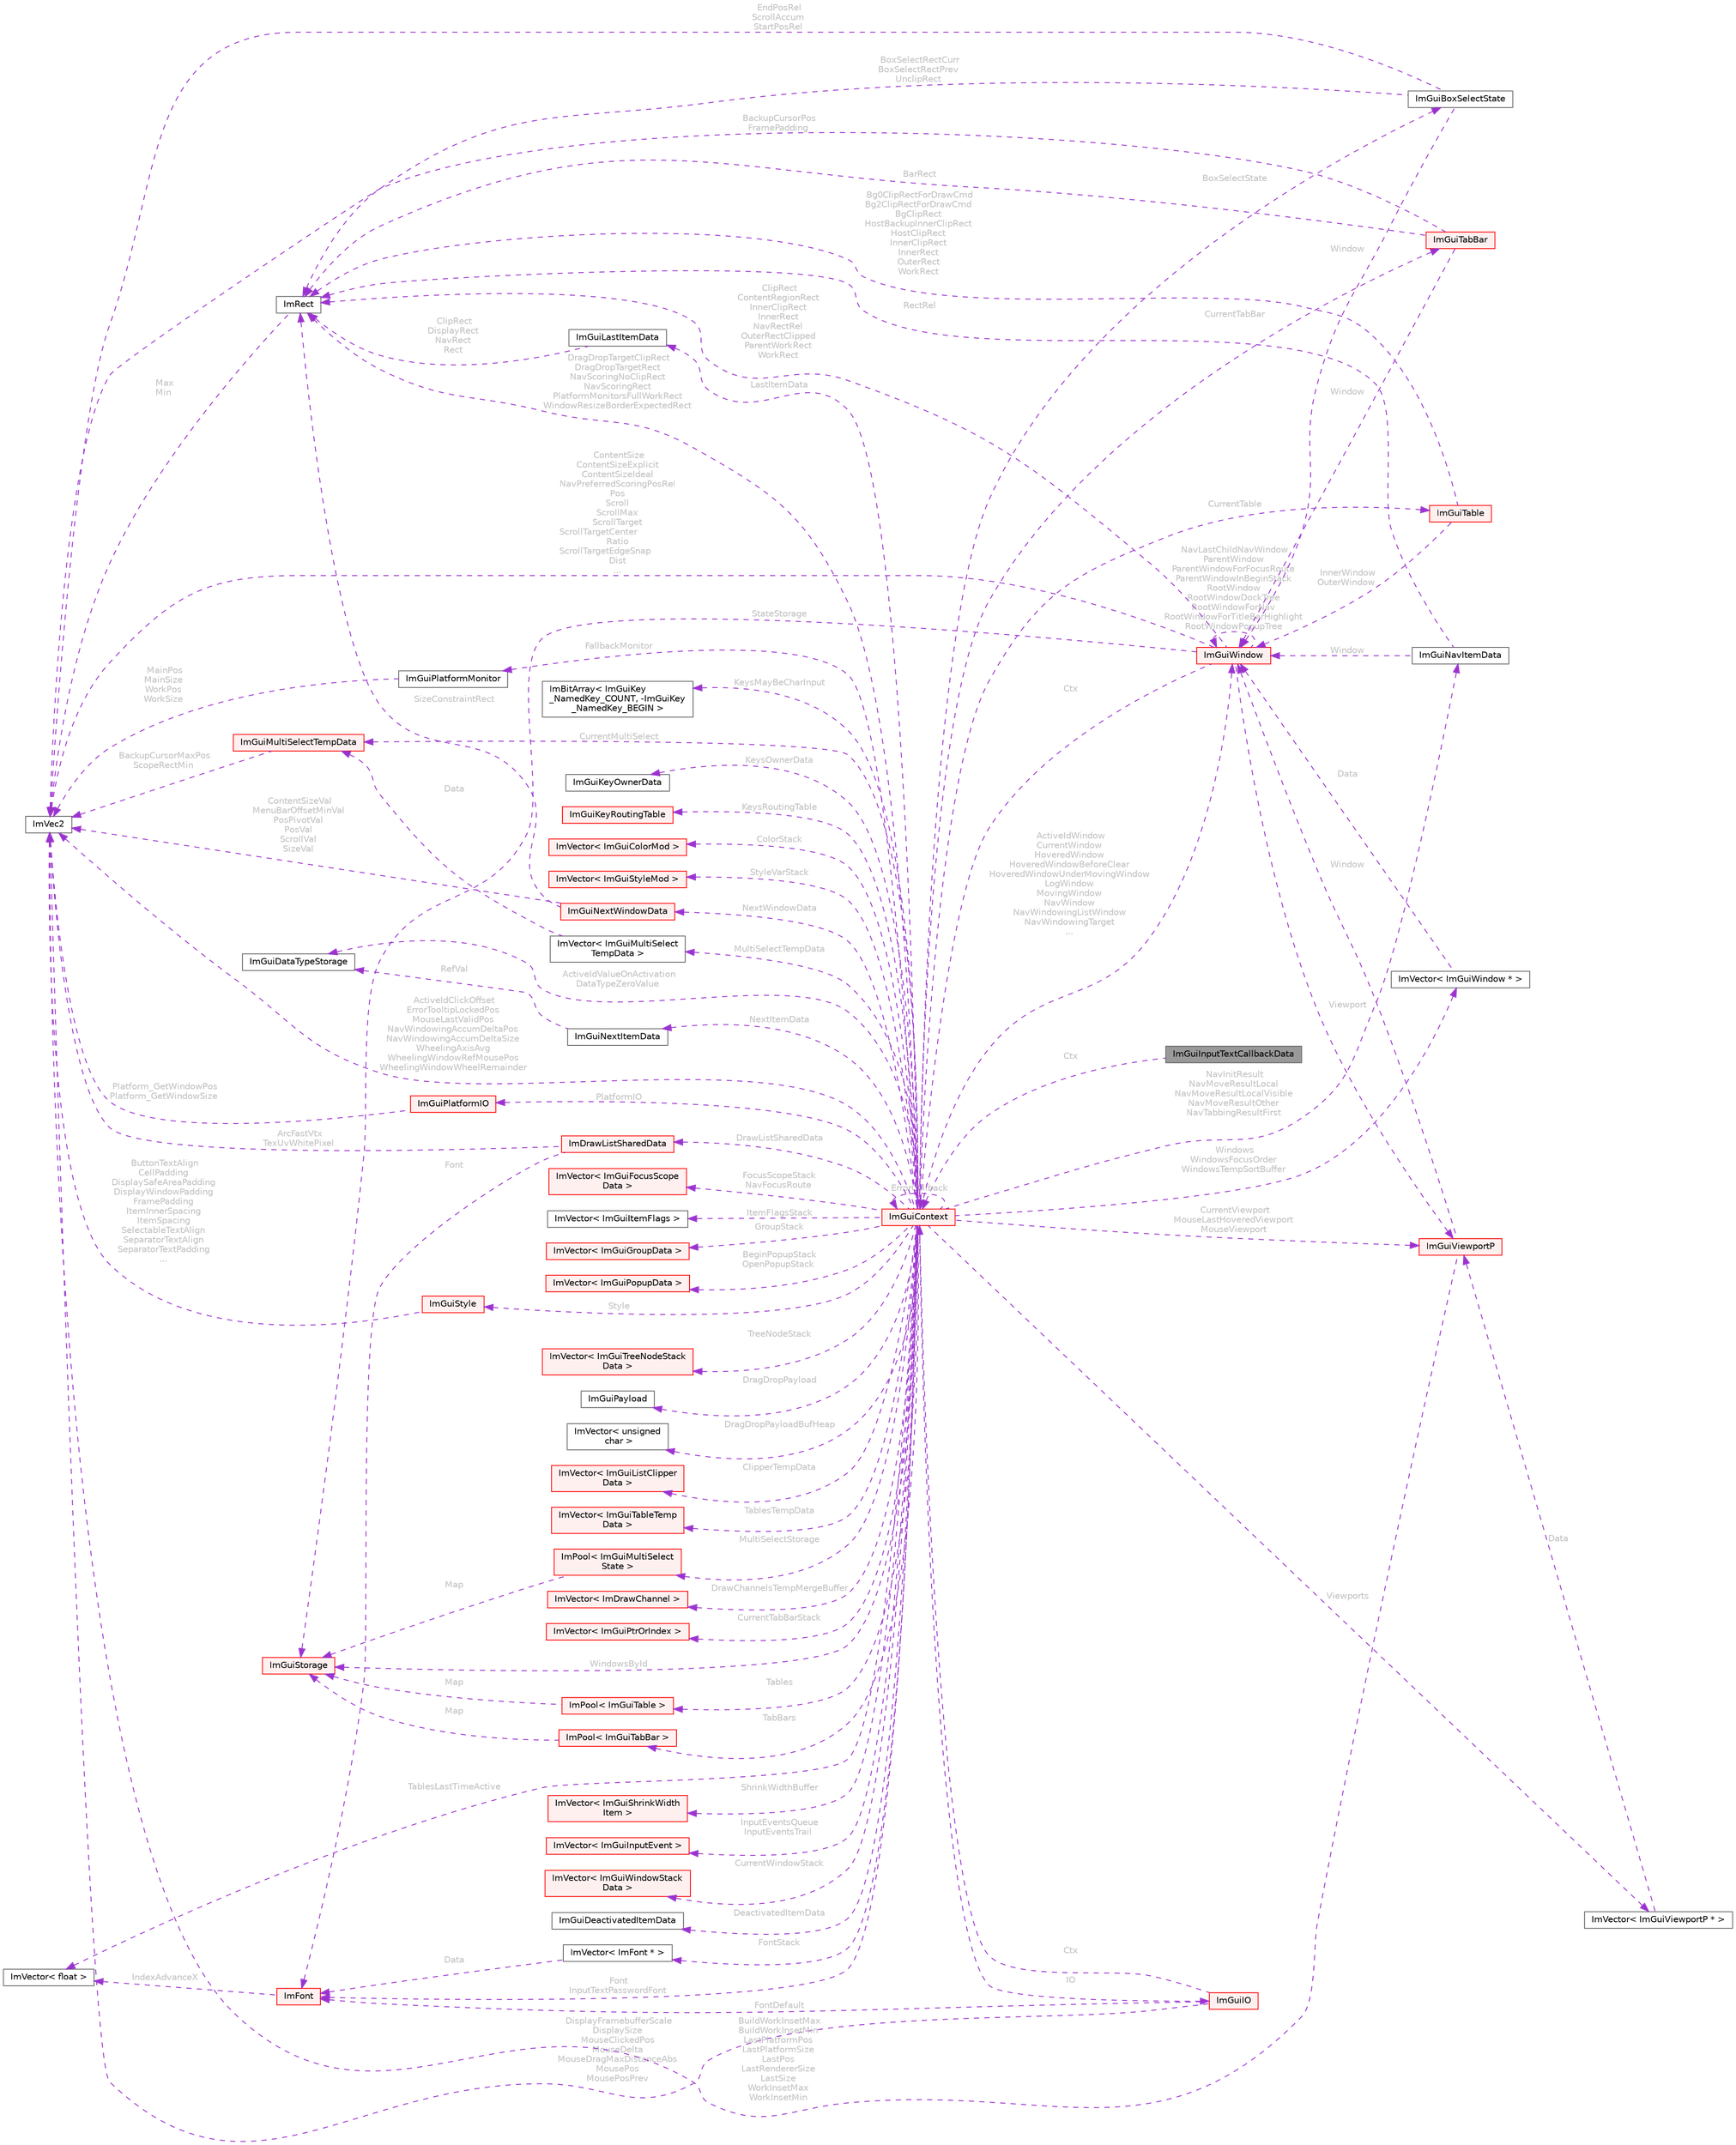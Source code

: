 digraph "ImGuiInputTextCallbackData"
{
 // LATEX_PDF_SIZE
  bgcolor="transparent";
  edge [fontname=Helvetica,fontsize=10,labelfontname=Helvetica,labelfontsize=10];
  node [fontname=Helvetica,fontsize=10,shape=box,height=0.2,width=0.4];
  rankdir="LR";
  Node1 [id="Node000001",label="ImGuiInputTextCallbackData",height=0.2,width=0.4,color="gray40", fillcolor="grey60", style="filled", fontcolor="black",tooltip=" "];
  Node2 -> Node1 [id="edge1_Node000001_Node000002",dir="back",color="darkorchid3",style="dashed",tooltip=" ",label=" Ctx",fontcolor="grey" ];
  Node2 [id="Node000002",label="ImGuiContext",height=0.2,width=0.4,color="red", fillcolor="#FFF0F0", style="filled",URL="$struct_im_gui_context.html",tooltip=" "];
  Node3 -> Node2 [id="edge2_Node000002_Node000003",dir="back",color="darkorchid3",style="dashed",tooltip=" ",label=" IO",fontcolor="grey" ];
  Node3 [id="Node000003",label="ImGuiIO",height=0.2,width=0.4,color="red", fillcolor="#FFF0F0", style="filled",URL="$struct_im_gui_i_o.html",tooltip=" "];
  Node4 -> Node3 [id="edge3_Node000003_Node000004",dir="back",color="darkorchid3",style="dashed",tooltip=" ",label=" DisplayFramebufferScale\nDisplaySize\nMouseClickedPos\nMouseDelta\nMouseDragMaxDistanceAbs\nMousePos\nMousePosPrev",fontcolor="grey" ];
  Node4 [id="Node000004",label="ImVec2",height=0.2,width=0.4,color="gray40", fillcolor="white", style="filled",URL="$struct_im_vec2.html",tooltip=" "];
  Node7 -> Node3 [id="edge4_Node000003_Node000007",dir="back",color="darkorchid3",style="dashed",tooltip=" ",label=" FontDefault",fontcolor="grey" ];
  Node7 [id="Node000007",label="ImFont",height=0.2,width=0.4,color="red", fillcolor="#FFF0F0", style="filled",URL="$struct_im_font.html",tooltip=" "];
  Node8 -> Node7 [id="edge5_Node000007_Node000008",dir="back",color="darkorchid3",style="dashed",tooltip=" ",label=" IndexAdvanceX",fontcolor="grey" ];
  Node8 [id="Node000008",label="ImVector\< float \>",height=0.2,width=0.4,color="gray40", fillcolor="white", style="filled",URL="$struct_im_vector.html",tooltip=" "];
  Node2 -> Node3 [id="edge6_Node000003_Node000002",dir="back",color="darkorchid3",style="dashed",tooltip=" ",label=" Ctx",fontcolor="grey" ];
  Node20 -> Node2 [id="edge7_Node000002_Node000020",dir="back",color="darkorchid3",style="dashed",tooltip=" ",label=" PlatformIO",fontcolor="grey" ];
  Node20 [id="Node000020",label="ImGuiPlatformIO",height=0.2,width=0.4,color="red", fillcolor="#FFF0F0", style="filled",URL="$struct_im_gui_platform_i_o.html",tooltip=" "];
  Node4 -> Node20 [id="edge8_Node000020_Node000004",dir="back",color="darkorchid3",style="dashed",tooltip=" ",label=" Platform_GetWindowPos\nPlatform_GetWindowSize",fontcolor="grey" ];
  Node42 -> Node2 [id="edge9_Node000002_Node000042",dir="back",color="darkorchid3",style="dashed",tooltip=" ",label=" Style",fontcolor="grey" ];
  Node42 [id="Node000042",label="ImGuiStyle",height=0.2,width=0.4,color="red", fillcolor="#FFF0F0", style="filled",URL="$struct_im_gui_style.html",tooltip=" "];
  Node4 -> Node42 [id="edge10_Node000042_Node000004",dir="back",color="darkorchid3",style="dashed",tooltip=" ",label=" ButtonTextAlign\nCellPadding\nDisplaySafeAreaPadding\nDisplayWindowPadding\nFramePadding\nItemInnerSpacing\nItemSpacing\nSelectableTextAlign\nSeparatorTextAlign\nSeparatorTextPadding\n...",fontcolor="grey" ];
  Node7 -> Node2 [id="edge11_Node000002_Node000007",dir="back",color="darkorchid3",style="dashed",tooltip=" ",label=" Font\nInputTextPasswordFont",fontcolor="grey" ];
  Node33 -> Node2 [id="edge12_Node000002_Node000033",dir="back",color="darkorchid3",style="dashed",tooltip=" ",label=" DrawListSharedData",fontcolor="grey" ];
  Node33 [id="Node000033",label="ImDrawListSharedData",height=0.2,width=0.4,color="red", fillcolor="#FFF0F0", style="filled",URL="$struct_im_draw_list_shared_data.html",tooltip=" "];
  Node4 -> Node33 [id="edge13_Node000033_Node000004",dir="back",color="darkorchid3",style="dashed",tooltip=" ",label=" ArcFastVtx\nTexUvWhitePixel",fontcolor="grey" ];
  Node7 -> Node33 [id="edge14_Node000033_Node000007",dir="back",color="darkorchid3",style="dashed",tooltip=" ",label=" Font",fontcolor="grey" ];
  Node43 -> Node2 [id="edge15_Node000002_Node000043",dir="back",color="darkorchid3",style="dashed",tooltip=" ",label=" InputEventsQueue\nInputEventsTrail",fontcolor="grey" ];
  Node43 [id="Node000043",label="ImVector\< ImGuiInputEvent \>",height=0.2,width=0.4,color="red", fillcolor="#FFF0F0", style="filled",URL="$struct_im_vector.html",tooltip=" "];
  Node52 -> Node2 [id="edge16_Node000002_Node000052",dir="back",color="darkorchid3",style="dashed",tooltip=" ",label=" Windows\nWindowsFocusOrder\nWindowsTempSortBuffer",fontcolor="grey" ];
  Node52 [id="Node000052",label="ImVector\< ImGuiWindow * \>",height=0.2,width=0.4,color="gray40", fillcolor="white", style="filled",URL="$struct_im_vector.html",tooltip=" "];
  Node53 -> Node52 [id="edge17_Node000052_Node000053",dir="back",color="darkorchid3",style="dashed",tooltip=" ",label=" Data",fontcolor="grey" ];
  Node53 [id="Node000053",label="ImGuiWindow",height=0.2,width=0.4,color="red", fillcolor="#FFF0F0", style="filled",URL="$struct_im_gui_window.html",tooltip=" "];
  Node2 -> Node53 [id="edge18_Node000053_Node000002",dir="back",color="darkorchid3",style="dashed",tooltip=" ",label=" Ctx",fontcolor="grey" ];
  Node55 -> Node53 [id="edge19_Node000053_Node000055",dir="back",color="darkorchid3",style="dashed",tooltip=" ",label=" Viewport",fontcolor="grey" ];
  Node55 [id="Node000055",label="ImGuiViewportP",height=0.2,width=0.4,color="red", fillcolor="#FFF0F0", style="filled",URL="$struct_im_gui_viewport_p.html",tooltip=" "];
  Node53 -> Node55 [id="edge20_Node000055_Node000053",dir="back",color="darkorchid3",style="dashed",tooltip=" ",label=" Window",fontcolor="grey" ];
  Node4 -> Node55 [id="edge21_Node000055_Node000004",dir="back",color="darkorchid3",style="dashed",tooltip=" ",label=" BuildWorkInsetMax\nBuildWorkInsetMin\nLastPlatformPos\nLastPlatformSize\nLastPos\nLastRendererSize\nLastSize\nWorkInsetMax\nWorkInsetMin",fontcolor="grey" ];
  Node4 -> Node53 [id="edge22_Node000053_Node000004",dir="back",color="darkorchid3",style="dashed",tooltip=" ",label=" ContentSize\nContentSizeExplicit\nContentSizeIdeal\nNavPreferredScoringPosRel\nPos\nScroll\nScrollMax\nScrollTarget\nScrollTargetCenter\lRatio\nScrollTargetEdgeSnap\lDist\n...",fontcolor="grey" ];
  Node65 -> Node53 [id="edge23_Node000053_Node000065",dir="back",color="darkorchid3",style="dashed",tooltip=" ",label=" ClipRect\nContentRegionRect\nInnerClipRect\nInnerRect\nNavRectRel\nOuterRectClipped\nParentWorkRect\nWorkRect",fontcolor="grey" ];
  Node65 [id="Node000065",label="ImRect",height=0.2,width=0.4,color="gray40", fillcolor="white", style="filled",URL="$struct_im_rect.html",tooltip=" "];
  Node4 -> Node65 [id="edge24_Node000065_Node000004",dir="back",color="darkorchid3",style="dashed",tooltip=" ",label=" Max\nMin",fontcolor="grey" ];
  Node61 -> Node53 [id="edge25_Node000053_Node000061",dir="back",color="darkorchid3",style="dashed",tooltip=" ",label=" StateStorage",fontcolor="grey" ];
  Node61 [id="Node000061",label="ImGuiStorage",height=0.2,width=0.4,color="red", fillcolor="#FFF0F0", style="filled",URL="$struct_im_gui_storage.html",tooltip=" "];
  Node53 -> Node53 [id="edge26_Node000053_Node000053",dir="back",color="darkorchid3",style="dashed",tooltip=" ",label=" NavLastChildNavWindow\nParentWindow\nParentWindowForFocusRoute\nParentWindowInBeginStack\nRootWindow\nRootWindowDockTree\nRootWindowForNav\nRootWindowForTitleBarHighlight\nRootWindowPopupTree",fontcolor="grey" ];
  Node77 -> Node2 [id="edge27_Node000002_Node000077",dir="back",color="darkorchid3",style="dashed",tooltip=" ",label=" CurrentWindowStack",fontcolor="grey" ];
  Node77 [id="Node000077",label="ImVector\< ImGuiWindowStack\lData \>",height=0.2,width=0.4,color="red", fillcolor="#FFF0F0", style="filled",URL="$struct_im_vector.html",tooltip=" "];
  Node61 -> Node2 [id="edge28_Node000002_Node000061",dir="back",color="darkorchid3",style="dashed",tooltip=" ",label=" WindowsById",fontcolor="grey" ];
  Node53 -> Node2 [id="edge29_Node000002_Node000053",dir="back",color="darkorchid3",style="dashed",tooltip=" ",label=" ActiveIdWindow\nCurrentWindow\nHoveredWindow\nHoveredWindowBeforeClear\nHoveredWindowUnderMovingWindow\nLogWindow\nMovingWindow\nNavWindow\nNavWindowingListWindow\nNavWindowingTarget\n...",fontcolor="grey" ];
  Node4 -> Node2 [id="edge30_Node000002_Node000004",dir="back",color="darkorchid3",style="dashed",tooltip=" ",label=" ActiveIdClickOffset\nErrorTooltipLockedPos\nMouseLastValidPos\nNavWindowingAccumDeltaPos\nNavWindowingAccumDeltaSize\nWheelingAxisAvg\nWheelingWindowRefMousePos\nWheelingWindowWheelRemainder",fontcolor="grey" ];
  Node81 -> Node2 [id="edge31_Node000002_Node000081",dir="back",color="darkorchid3",style="dashed",tooltip=" ",label=" DeactivatedItemData",fontcolor="grey" ];
  Node81 [id="Node000081",label="ImGuiDeactivatedItemData",height=0.2,width=0.4,color="gray40", fillcolor="white", style="filled",URL="$struct_im_gui_deactivated_item_data.html",tooltip=" "];
  Node82 -> Node2 [id="edge32_Node000002_Node000082",dir="back",color="darkorchid3",style="dashed",tooltip=" ",label=" ActiveIdValueOnActivation\nDataTypeZeroValue",fontcolor="grey" ];
  Node82 [id="Node000082",label="ImGuiDataTypeStorage",height=0.2,width=0.4,color="gray40", fillcolor="white", style="filled",URL="$struct_im_gui_data_type_storage.html",tooltip=" "];
  Node83 -> Node2 [id="edge33_Node000002_Node000083",dir="back",color="darkorchid3",style="dashed",tooltip=" ",label=" KeysMayBeCharInput",fontcolor="grey" ];
  Node83 [id="Node000083",label="ImBitArray\< ImGuiKey\l_NamedKey_COUNT, -ImGuiKey\l_NamedKey_BEGIN \>",height=0.2,width=0.4,color="gray40", fillcolor="white", style="filled",URL="$struct_im_bit_array.html",tooltip=" "];
  Node84 -> Node2 [id="edge34_Node000002_Node000084",dir="back",color="darkorchid3",style="dashed",tooltip=" ",label=" KeysOwnerData",fontcolor="grey" ];
  Node84 [id="Node000084",label="ImGuiKeyOwnerData",height=0.2,width=0.4,color="gray40", fillcolor="white", style="filled",URL="$struct_im_gui_key_owner_data.html",tooltip=" "];
  Node85 -> Node2 [id="edge35_Node000002_Node000085",dir="back",color="darkorchid3",style="dashed",tooltip=" ",label=" KeysRoutingTable",fontcolor="grey" ];
  Node85 [id="Node000085",label="ImGuiKeyRoutingTable",height=0.2,width=0.4,color="red", fillcolor="#FFF0F0", style="filled",URL="$struct_im_gui_key_routing_table.html",tooltip=" "];
  Node88 -> Node2 [id="edge36_Node000002_Node000088",dir="back",color="darkorchid3",style="dashed",tooltip=" ",label=" NextItemData",fontcolor="grey" ];
  Node88 [id="Node000088",label="ImGuiNextItemData",height=0.2,width=0.4,color="gray40", fillcolor="white", style="filled",URL="$struct_im_gui_next_item_data.html",tooltip=" "];
  Node82 -> Node88 [id="edge37_Node000088_Node000082",dir="back",color="darkorchid3",style="dashed",tooltip=" ",label=" RefVal",fontcolor="grey" ];
  Node79 -> Node2 [id="edge38_Node000002_Node000079",dir="back",color="darkorchid3",style="dashed",tooltip=" ",label=" LastItemData",fontcolor="grey" ];
  Node79 [id="Node000079",label="ImGuiLastItemData",height=0.2,width=0.4,color="gray40", fillcolor="white", style="filled",URL="$struct_im_gui_last_item_data.html",tooltip=" "];
  Node65 -> Node79 [id="edge39_Node000079_Node000065",dir="back",color="darkorchid3",style="dashed",tooltip=" ",label=" ClipRect\nDisplayRect\nNavRect\nRect",fontcolor="grey" ];
  Node89 -> Node2 [id="edge40_Node000002_Node000089",dir="back",color="darkorchid3",style="dashed",tooltip=" ",label=" NextWindowData",fontcolor="grey" ];
  Node89 [id="Node000089",label="ImGuiNextWindowData",height=0.2,width=0.4,color="red", fillcolor="#FFF0F0", style="filled",URL="$struct_im_gui_next_window_data.html",tooltip=" "];
  Node4 -> Node89 [id="edge41_Node000089_Node000004",dir="back",color="darkorchid3",style="dashed",tooltip=" ",label=" ContentSizeVal\nMenuBarOffsetMinVal\nPosPivotVal\nPosVal\nScrollVal\nSizeVal",fontcolor="grey" ];
  Node65 -> Node89 [id="edge42_Node000089_Node000065",dir="back",color="darkorchid3",style="dashed",tooltip=" ",label=" SizeConstraintRect",fontcolor="grey" ];
  Node91 -> Node2 [id="edge43_Node000002_Node000091",dir="back",color="darkorchid3",style="dashed",tooltip=" ",label=" ColorStack",fontcolor="grey" ];
  Node91 [id="Node000091",label="ImVector\< ImGuiColorMod \>",height=0.2,width=0.4,color="red", fillcolor="#FFF0F0", style="filled",URL="$struct_im_vector.html",tooltip=" "];
  Node93 -> Node2 [id="edge44_Node000002_Node000093",dir="back",color="darkorchid3",style="dashed",tooltip=" ",label=" StyleVarStack",fontcolor="grey" ];
  Node93 [id="Node000093",label="ImVector\< ImGuiStyleMod \>",height=0.2,width=0.4,color="red", fillcolor="#FFF0F0", style="filled",URL="$struct_im_vector.html",tooltip=" "];
  Node6 -> Node2 [id="edge45_Node000002_Node000006",dir="back",color="darkorchid3",style="dashed",tooltip=" ",label=" FontStack",fontcolor="grey" ];
  Node6 [id="Node000006",label="ImVector\< ImFont * \>",height=0.2,width=0.4,color="gray40", fillcolor="white", style="filled",URL="$struct_im_vector.html",tooltip=" "];
  Node7 -> Node6 [id="edge46_Node000006_Node000007",dir="back",color="darkorchid3",style="dashed",tooltip=" ",label=" Data",fontcolor="grey" ];
  Node95 -> Node2 [id="edge47_Node000002_Node000095",dir="back",color="darkorchid3",style="dashed",tooltip=" ",label=" FocusScopeStack\nNavFocusRoute",fontcolor="grey" ];
  Node95 [id="Node000095",label="ImVector\< ImGuiFocusScope\lData \>",height=0.2,width=0.4,color="red", fillcolor="#FFF0F0", style="filled",URL="$struct_im_vector.html",tooltip=" "];
  Node97 -> Node2 [id="edge48_Node000002_Node000097",dir="back",color="darkorchid3",style="dashed",tooltip=" ",label=" ItemFlagsStack",fontcolor="grey" ];
  Node97 [id="Node000097",label="ImVector\< ImGuiItemFlags \>",height=0.2,width=0.4,color="gray40", fillcolor="white", style="filled",URL="$struct_im_vector.html",tooltip=" "];
  Node98 -> Node2 [id="edge49_Node000002_Node000098",dir="back",color="darkorchid3",style="dashed",tooltip=" ",label=" GroupStack",fontcolor="grey" ];
  Node98 [id="Node000098",label="ImVector\< ImGuiGroupData \>",height=0.2,width=0.4,color="red", fillcolor="#FFF0F0", style="filled",URL="$struct_im_vector.html",tooltip=" "];
  Node100 -> Node2 [id="edge50_Node000002_Node000100",dir="back",color="darkorchid3",style="dashed",tooltip=" ",label=" BeginPopupStack\nOpenPopupStack",fontcolor="grey" ];
  Node100 [id="Node000100",label="ImVector\< ImGuiPopupData \>",height=0.2,width=0.4,color="red", fillcolor="#FFF0F0", style="filled",URL="$struct_im_vector.html",tooltip=" "];
  Node102 -> Node2 [id="edge51_Node000002_Node000102",dir="back",color="darkorchid3",style="dashed",tooltip=" ",label=" TreeNodeStack",fontcolor="grey" ];
  Node102 [id="Node000102",label="ImVector\< ImGuiTreeNodeStack\lData \>",height=0.2,width=0.4,color="red", fillcolor="#FFF0F0", style="filled",URL="$struct_im_vector.html",tooltip=" "];
  Node104 -> Node2 [id="edge52_Node000002_Node000104",dir="back",color="darkorchid3",style="dashed",tooltip=" ",label=" Viewports",fontcolor="grey" ];
  Node104 [id="Node000104",label="ImVector\< ImGuiViewportP * \>",height=0.2,width=0.4,color="gray40", fillcolor="white", style="filled",URL="$struct_im_vector.html",tooltip=" "];
  Node55 -> Node104 [id="edge53_Node000104_Node000055",dir="back",color="darkorchid3",style="dashed",tooltip=" ",label=" Data",fontcolor="grey" ];
  Node55 -> Node2 [id="edge54_Node000002_Node000055",dir="back",color="darkorchid3",style="dashed",tooltip=" ",label=" CurrentViewport\nMouseLastHoveredViewport\nMouseViewport",fontcolor="grey" ];
  Node22 -> Node2 [id="edge55_Node000002_Node000022",dir="back",color="darkorchid3",style="dashed",tooltip=" ",label=" FallbackMonitor",fontcolor="grey" ];
  Node22 [id="Node000022",label="ImGuiPlatformMonitor",height=0.2,width=0.4,color="gray40", fillcolor="white", style="filled",URL="$struct_im_gui_platform_monitor.html",tooltip=" "];
  Node4 -> Node22 [id="edge56_Node000022_Node000004",dir="back",color="darkorchid3",style="dashed",tooltip=" ",label=" MainPos\nMainSize\nWorkPos\nWorkSize",fontcolor="grey" ];
  Node65 -> Node2 [id="edge57_Node000002_Node000065",dir="back",color="darkorchid3",style="dashed",tooltip=" ",label=" DragDropTargetClipRect\nDragDropTargetRect\nNavScoringNoClipRect\nNavScoringRect\nPlatformMonitorsFullWorkRect\nWindowResizeBorderExpectedRect",fontcolor="grey" ];
  Node105 -> Node2 [id="edge58_Node000002_Node000105",dir="back",color="darkorchid3",style="dashed",tooltip=" ",label=" NavInitResult\nNavMoveResultLocal\nNavMoveResultLocalVisible\nNavMoveResultOther\nNavTabbingResultFirst",fontcolor="grey" ];
  Node105 [id="Node000105",label="ImGuiNavItemData",height=0.2,width=0.4,color="gray40", fillcolor="white", style="filled",URL="$struct_im_gui_nav_item_data.html",tooltip=" "];
  Node53 -> Node105 [id="edge59_Node000105_Node000053",dir="back",color="darkorchid3",style="dashed",tooltip=" ",label=" Window",fontcolor="grey" ];
  Node65 -> Node105 [id="edge60_Node000105_Node000065",dir="back",color="darkorchid3",style="dashed",tooltip=" ",label=" RectRel",fontcolor="grey" ];
  Node106 -> Node2 [id="edge61_Node000002_Node000106",dir="back",color="darkorchid3",style="dashed",tooltip=" ",label=" DragDropPayload",fontcolor="grey" ];
  Node106 [id="Node000106",label="ImGuiPayload",height=0.2,width=0.4,color="gray40", fillcolor="white", style="filled",URL="$struct_im_gui_payload.html",tooltip=" "];
  Node107 -> Node2 [id="edge62_Node000002_Node000107",dir="back",color="darkorchid3",style="dashed",tooltip=" ",label=" DragDropPayloadBufHeap",fontcolor="grey" ];
  Node107 [id="Node000107",label="ImVector\< unsigned\l char \>",height=0.2,width=0.4,color="gray40", fillcolor="white", style="filled",URL="$struct_im_vector.html",tooltip=" "];
  Node108 -> Node2 [id="edge63_Node000002_Node000108",dir="back",color="darkorchid3",style="dashed",tooltip=" ",label=" ClipperTempData",fontcolor="grey" ];
  Node108 [id="Node000108",label="ImVector\< ImGuiListClipper\lData \>",height=0.2,width=0.4,color="red", fillcolor="#FFF0F0", style="filled",URL="$struct_im_vector.html",tooltip=" "];
  Node113 -> Node2 [id="edge64_Node000002_Node000113",dir="back",color="darkorchid3",style="dashed",tooltip=" ",label=" CurrentTable",fontcolor="grey" ];
  Node113 [id="Node000113",label="ImGuiTable",height=0.2,width=0.4,color="red", fillcolor="#FFF0F0", style="filled",URL="$struct_im_gui_table.html",tooltip=" "];
  Node65 -> Node113 [id="edge65_Node000113_Node000065",dir="back",color="darkorchid3",style="dashed",tooltip=" ",label=" Bg0ClipRectForDrawCmd\nBg2ClipRectForDrawCmd\nBgClipRect\nHostBackupInnerClipRect\nHostClipRect\nInnerClipRect\nInnerRect\nOuterRect\nWorkRect",fontcolor="grey" ];
  Node53 -> Node113 [id="edge66_Node000113_Node000053",dir="back",color="darkorchid3",style="dashed",tooltip=" ",label=" InnerWindow\nOuterWindow",fontcolor="grey" ];
  Node127 -> Node2 [id="edge67_Node000002_Node000127",dir="back",color="darkorchid3",style="dashed",tooltip=" ",label=" TablesTempData",fontcolor="grey" ];
  Node127 [id="Node000127",label="ImVector\< ImGuiTableTemp\lData \>",height=0.2,width=0.4,color="red", fillcolor="#FFF0F0", style="filled",URL="$struct_im_vector.html",tooltip=" "];
  Node128 -> Node2 [id="edge68_Node000002_Node000128",dir="back",color="darkorchid3",style="dashed",tooltip=" ",label=" Tables",fontcolor="grey" ];
  Node128 [id="Node000128",label="ImPool\< ImGuiTable \>",height=0.2,width=0.4,color="red", fillcolor="#FFF0F0", style="filled",URL="$struct_im_pool.html",tooltip=" "];
  Node61 -> Node128 [id="edge69_Node000128_Node000061",dir="back",color="darkorchid3",style="dashed",tooltip=" ",label=" Map",fontcolor="grey" ];
  Node8 -> Node2 [id="edge70_Node000002_Node000008",dir="back",color="darkorchid3",style="dashed",tooltip=" ",label=" TablesLastTimeActive",fontcolor="grey" ];
  Node37 -> Node2 [id="edge71_Node000002_Node000037",dir="back",color="darkorchid3",style="dashed",tooltip=" ",label=" DrawChannelsTempMergeBuffer",fontcolor="grey" ];
  Node37 [id="Node000037",label="ImVector\< ImDrawChannel \>",height=0.2,width=0.4,color="red", fillcolor="#FFF0F0", style="filled",URL="$struct_im_vector.html",tooltip=" "];
  Node72 -> Node2 [id="edge72_Node000002_Node000072",dir="back",color="darkorchid3",style="dashed",tooltip=" ",label=" CurrentTabBar",fontcolor="grey" ];
  Node72 [id="Node000072",label="ImGuiTabBar",height=0.2,width=0.4,color="red", fillcolor="#FFF0F0", style="filled",URL="$struct_im_gui_tab_bar.html",tooltip=" "];
  Node53 -> Node72 [id="edge73_Node000072_Node000053",dir="back",color="darkorchid3",style="dashed",tooltip=" ",label=" Window",fontcolor="grey" ];
  Node65 -> Node72 [id="edge74_Node000072_Node000065",dir="back",color="darkorchid3",style="dashed",tooltip=" ",label=" BarRect",fontcolor="grey" ];
  Node4 -> Node72 [id="edge75_Node000072_Node000004",dir="back",color="darkorchid3",style="dashed",tooltip=" ",label=" BackupCursorPos\nFramePadding",fontcolor="grey" ];
  Node130 -> Node2 [id="edge76_Node000002_Node000130",dir="back",color="darkorchid3",style="dashed",tooltip=" ",label=" TabBars",fontcolor="grey" ];
  Node130 [id="Node000130",label="ImPool\< ImGuiTabBar \>",height=0.2,width=0.4,color="red", fillcolor="#FFF0F0", style="filled",URL="$struct_im_pool.html",tooltip=" "];
  Node61 -> Node130 [id="edge77_Node000130_Node000061",dir="back",color="darkorchid3",style="dashed",tooltip=" ",label=" Map",fontcolor="grey" ];
  Node132 -> Node2 [id="edge78_Node000002_Node000132",dir="back",color="darkorchid3",style="dashed",tooltip=" ",label=" CurrentTabBarStack",fontcolor="grey" ];
  Node132 [id="Node000132",label="ImVector\< ImGuiPtrOrIndex \>",height=0.2,width=0.4,color="red", fillcolor="#FFF0F0", style="filled",URL="$struct_im_vector.html",tooltip=" "];
  Node134 -> Node2 [id="edge79_Node000002_Node000134",dir="back",color="darkorchid3",style="dashed",tooltip=" ",label=" ShrinkWidthBuffer",fontcolor="grey" ];
  Node134 [id="Node000134",label="ImVector\< ImGuiShrinkWidth\lItem \>",height=0.2,width=0.4,color="red", fillcolor="#FFF0F0", style="filled",URL="$struct_im_vector.html",tooltip=" "];
  Node136 -> Node2 [id="edge80_Node000002_Node000136",dir="back",color="darkorchid3",style="dashed",tooltip=" ",label=" BoxSelectState",fontcolor="grey" ];
  Node136 [id="Node000136",label="ImGuiBoxSelectState",height=0.2,width=0.4,color="gray40", fillcolor="white", style="filled",URL="$struct_im_gui_box_select_state.html",tooltip=" "];
  Node4 -> Node136 [id="edge81_Node000136_Node000004",dir="back",color="darkorchid3",style="dashed",tooltip=" ",label=" EndPosRel\nScrollAccum\nStartPosRel",fontcolor="grey" ];
  Node53 -> Node136 [id="edge82_Node000136_Node000053",dir="back",color="darkorchid3",style="dashed",tooltip=" ",label=" Window",fontcolor="grey" ];
  Node65 -> Node136 [id="edge83_Node000136_Node000065",dir="back",color="darkorchid3",style="dashed",tooltip=" ",label=" BoxSelectRectCurr\nBoxSelectRectPrev\nUnclipRect",fontcolor="grey" ];
  Node137 -> Node2 [id="edge84_Node000002_Node000137",dir="back",color="darkorchid3",style="dashed",tooltip=" ",label=" CurrentMultiSelect",fontcolor="grey" ];
  Node137 [id="Node000137",label="ImGuiMultiSelectTempData",height=0.2,width=0.4,color="red", fillcolor="#FFF0F0", style="filled",URL="$struct_im_gui_multi_select_temp_data.html",tooltip=" "];
  Node4 -> Node137 [id="edge85_Node000137_Node000004",dir="back",color="darkorchid3",style="dashed",tooltip=" ",label=" BackupCursorMaxPos\nScopeRectMin",fontcolor="grey" ];
  Node142 -> Node2 [id="edge86_Node000002_Node000142",dir="back",color="darkorchid3",style="dashed",tooltip=" ",label=" MultiSelectTempData",fontcolor="grey" ];
  Node142 [id="Node000142",label="ImVector\< ImGuiMultiSelect\lTempData \>",height=0.2,width=0.4,color="gray40", fillcolor="white", style="filled",URL="$struct_im_vector.html",tooltip=" "];
  Node137 -> Node142 [id="edge87_Node000142_Node000137",dir="back",color="darkorchid3",style="dashed",tooltip=" ",label=" Data",fontcolor="grey" ];
  Node143 -> Node2 [id="edge88_Node000002_Node000143",dir="back",color="darkorchid3",style="dashed",tooltip=" ",label=" MultiSelectStorage",fontcolor="grey" ];
  Node143 [id="Node000143",label="ImPool\< ImGuiMultiSelect\lState \>",height=0.2,width=0.4,color="red", fillcolor="#FFF0F0", style="filled",URL="$struct_im_pool.html",tooltip=" "];
  Node61 -> Node143 [id="edge89_Node000143_Node000061",dir="back",color="darkorchid3",style="dashed",tooltip=" ",label=" Map",fontcolor="grey" ];
  Node2 -> Node2 [id="edge90_Node000002_Node000002",dir="back",color="darkorchid3",style="dashed",tooltip=" ",label=" ErrorCallback",fontcolor="grey" ];
}
